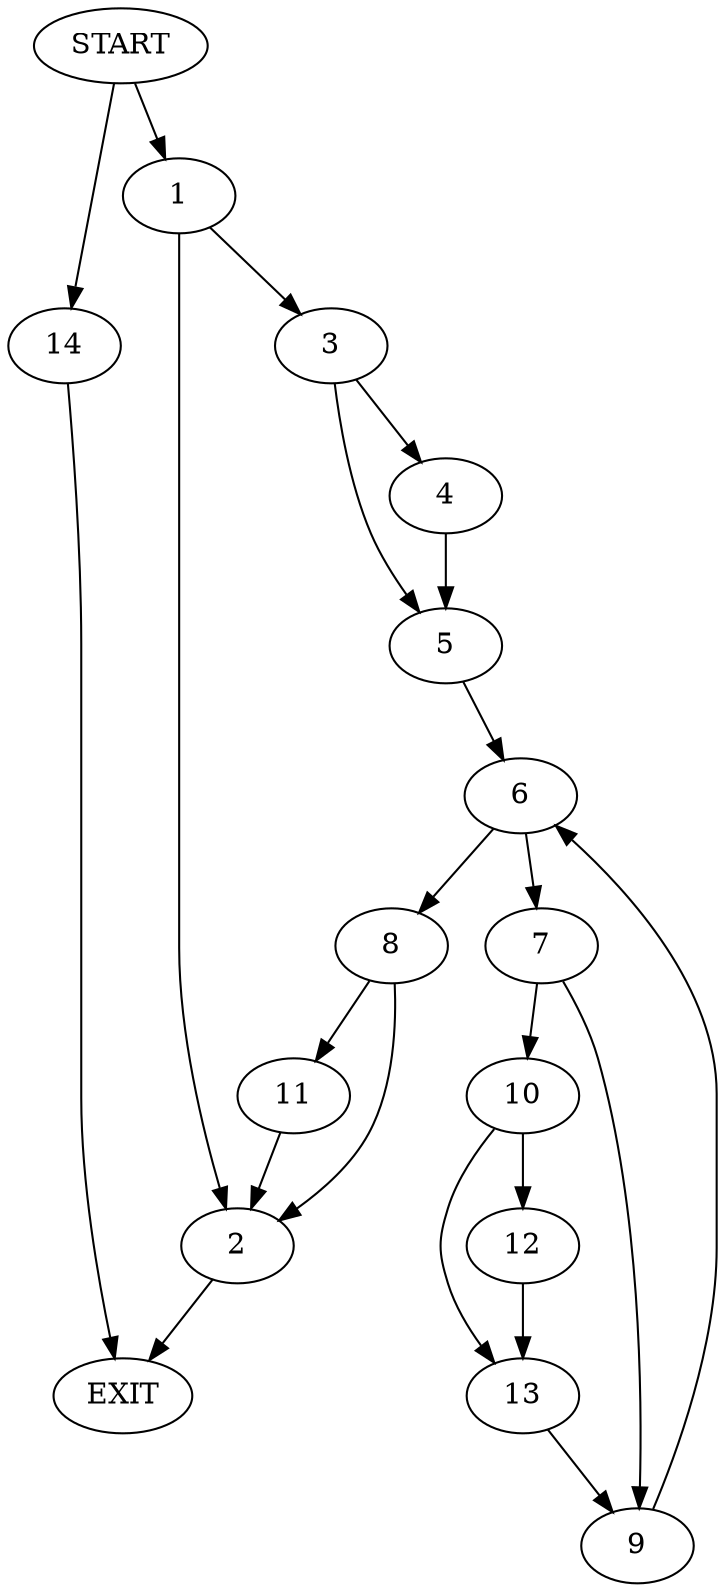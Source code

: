 digraph {
0 [label="START"]
15 [label="EXIT"]
0 -> 1
1 -> 2
1 -> 3
3 -> 4
3 -> 5
2 -> 15
4 -> 5
5 -> 6
6 -> 7
6 -> 8
7 -> 9
7 -> 10
8 -> 2
8 -> 11
10 -> 12
10 -> 13
9 -> 6
12 -> 13
13 -> 9
11 -> 2
0 -> 14
14 -> 15
}

